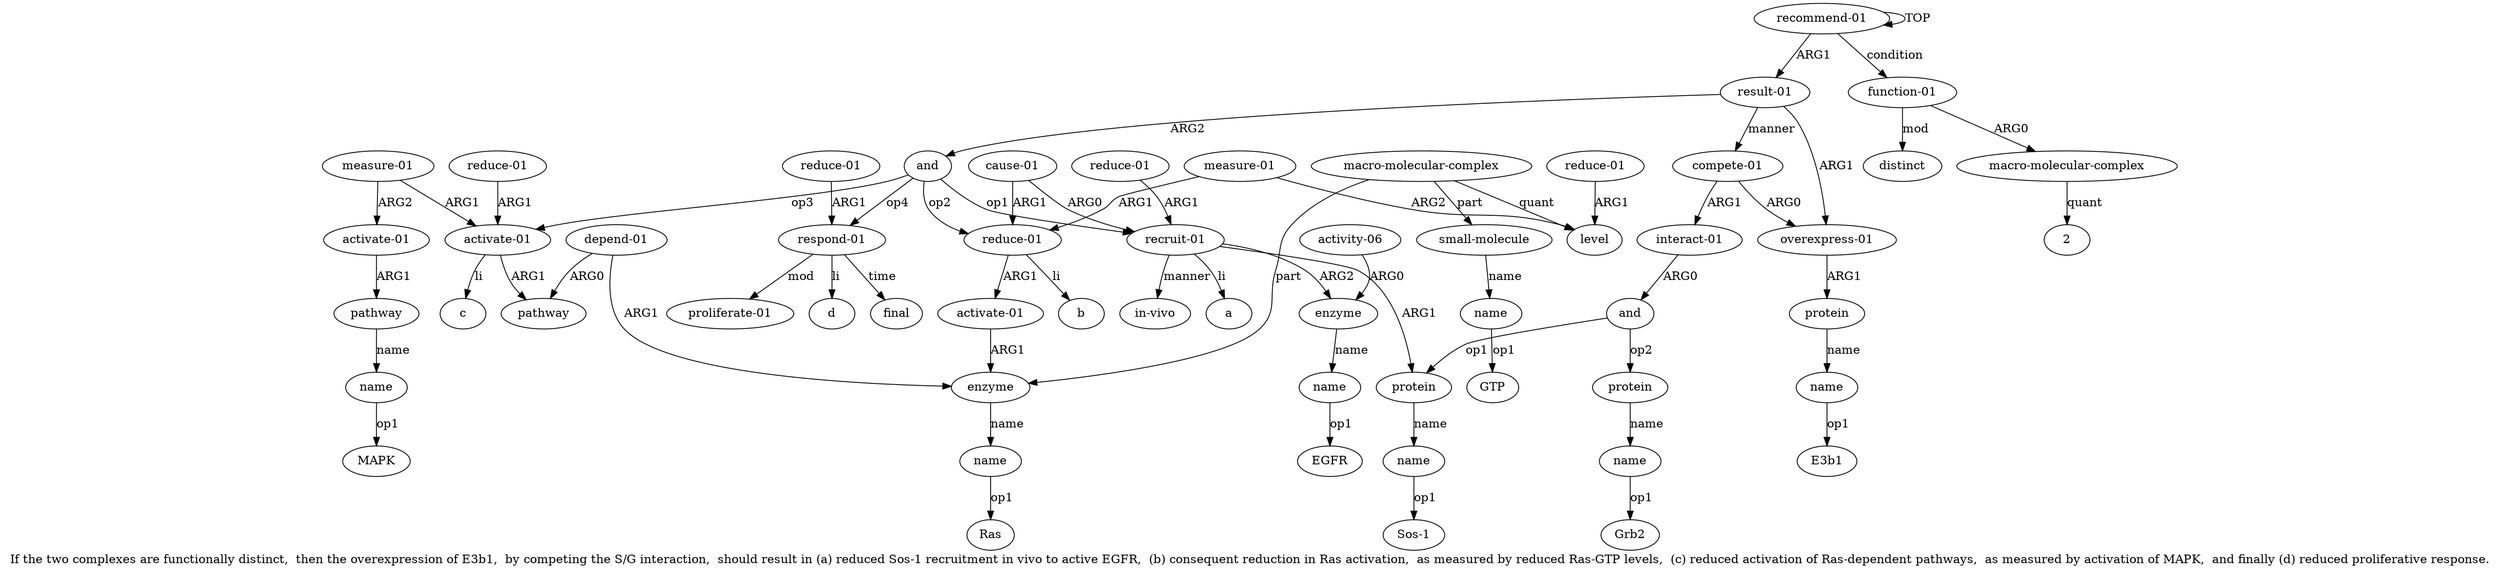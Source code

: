 digraph  {
	graph [label="If the two complexes are functionally distinct,  then the overexpression of E3b1,  by competing the S/G interaction,  should result \
in (a) reduced Sos-1 recruitment in vivo to active EGFR,  (b) consequent reduction in Ras activation,  as measured by reduced Ras-GTP \
levels,  (c) reduced activation of Ras-dependent pathways,  as measured by activation of MAPK,  and finally (d) reduced proliferative \
response."];
	node [label="\N"];
	a20	 [color=black,
		gold_ind=20,
		gold_label="macro-molecular-complex",
		label="macro-molecular-complex",
		test_ind=20,
		test_label="macro-molecular-complex"];
	a21	 [color=black,
		gold_ind=21,
		gold_label="small-molecule",
		label="small-molecule",
		test_ind=21,
		test_label="small-molecule"];
	a20 -> a21 [key=0,
	color=black,
	gold_label=part,
	label=part,
	test_label=part];
a15 [color=black,
	gold_ind=15,
	gold_label=enzyme,
	label=enzyme,
	test_ind=15,
	test_label=enzyme];
a20 -> a15 [key=0,
color=black,
gold_label=part,
label=part,
test_label=part];
a19 [color=black,
gold_ind=19,
gold_label=level,
label=level,
test_ind=19,
test_label=level];
a20 -> a19 [key=0,
color=black,
gold_label=quant,
label=quant,
test_label=quant];
a22 [color=black,
gold_ind=22,
gold_label=name,
label=name,
test_ind=22,
test_label=name];
a21 -> a22 [key=0,
color=black,
gold_label=name,
label=name,
test_label=name];
"a22 GTP" [color=black,
gold_ind=-1,
gold_label=GTP,
label=GTP,
test_ind=-1,
test_label=GTP];
a22 -> "a22 GTP" [key=0,
color=black,
gold_label=op1,
label=op1,
test_label=op1];
a23 [color=black,
gold_ind=23,
gold_label="reduce-01",
label="reduce-01",
test_ind=23,
test_label="reduce-01"];
a23 -> a19 [key=0,
color=black,
gold_label=ARG1,
label=ARG1,
test_label=ARG1];
a24 [color=black,
gold_ind=24,
gold_label=b,
label=b,
test_ind=24,
test_label=b];
a25 [color=black,
gold_ind=25,
gold_label="activate-01",
label="activate-01",
test_ind=25,
test_label="activate-01"];
a26 [color=black,
gold_ind=26,
gold_label=pathway,
label=pathway,
test_ind=26,
test_label=pathway];
a25 -> a26 [key=0,
color=black,
gold_label=ARG1,
label=ARG1,
test_label=ARG1];
a33 [color=black,
gold_ind=33,
gold_label=c,
label=c,
test_ind=33,
test_label=c];
a25 -> a33 [key=0,
color=black,
gold_label=li,
label=li,
test_label=li];
a27 [color=black,
gold_ind=27,
gold_label="depend-01",
label="depend-01",
test_ind=27,
test_label="depend-01"];
a27 -> a26 [key=0,
color=black,
gold_label=ARG0,
label=ARG0,
test_label=ARG0];
a27 -> a15 [key=0,
color=black,
gold_label=ARG1,
label=ARG1,
test_label=ARG1];
a28 [color=black,
gold_ind=28,
gold_label="reduce-01",
label="reduce-01",
test_ind=28,
test_label="reduce-01"];
a28 -> a25 [key=0,
color=black,
gold_label=ARG1,
label=ARG1,
test_label=ARG1];
a29 [color=black,
gold_ind=29,
gold_label="measure-01",
label="measure-01",
test_ind=29,
test_label="measure-01"];
a29 -> a25 [key=0,
color=black,
gold_label=ARG1,
label=ARG1,
test_label=ARG1];
a30 [color=black,
gold_ind=30,
gold_label="activate-01",
label="activate-01",
test_ind=30,
test_label="activate-01"];
a29 -> a30 [key=0,
color=black,
gold_label=ARG2,
label=ARG2,
test_label=ARG2];
a31 [color=black,
gold_ind=31,
gold_label=pathway,
label=pathway,
test_ind=31,
test_label=pathway];
a32 [color=black,
gold_ind=32,
gold_label=name,
label=name,
test_ind=32,
test_label=name];
a31 -> a32 [key=0,
color=black,
gold_label=name,
label=name,
test_label=name];
"a16 Ras" [color=black,
gold_ind=-1,
gold_label=Ras,
label=Ras,
test_ind=-1,
test_label=Ras];
a30 -> a31 [key=0,
color=black,
gold_label=ARG1,
label=ARG1,
test_label=ARG1];
a37 [color=black,
gold_ind=37,
gold_label=final,
label=final,
test_ind=37,
test_label=final];
"a45 Grb2" [color=black,
gold_ind=-1,
gold_label=Grb2,
label=Grb2,
test_ind=-1,
test_label=Grb2];
a36 [color=black,
gold_ind=36,
gold_label="proliferate-01",
label="proliferate-01",
test_ind=36,
test_label="proliferate-01"];
a35 [color=black,
gold_ind=35,
gold_label="reduce-01",
label="reduce-01",
test_ind=35,
test_label="reduce-01"];
a34 [color=black,
gold_ind=34,
gold_label="respond-01",
label="respond-01",
test_ind=34,
test_label="respond-01"];
a35 -> a34 [key=0,
color=black,
gold_label=ARG1,
label=ARG1,
test_label=ARG1];
a34 -> a37 [key=0,
color=black,
gold_label=time,
label=time,
test_label=time];
a34 -> a36 [key=0,
color=black,
gold_label=mod,
label=mod,
test_label=mod];
a38 [color=black,
gold_ind=38,
gold_label=d,
label=d,
test_ind=38,
test_label=d];
a34 -> a38 [key=0,
color=black,
gold_label=li,
label=li,
test_label=li];
"a32 MAPK" [color=black,
gold_ind=-1,
gold_label=MAPK,
label=MAPK,
test_ind=-1,
test_label=MAPK];
"a4 E3b1" [color=black,
gold_ind=-1,
gold_label=E3b1,
label=E3b1,
test_ind=-1,
test_label=E3b1];
a32 -> "a32 MAPK" [key=0,
color=black,
gold_label=op1,
label=op1,
test_label=op1];
a16 [color=black,
gold_ind=16,
gold_label=name,
label=name,
test_ind=16,
test_label=name];
a15 -> a16 [key=0,
color=black,
gold_label=name,
label=name,
test_label=name];
a14 [color=black,
gold_ind=14,
gold_label="activate-01",
label="activate-01",
test_ind=14,
test_label="activate-01"];
a14 -> a15 [key=0,
color=black,
gold_label=ARG1,
label=ARG1,
test_label=ARG1];
a17 [color=black,
gold_ind=17,
gold_label="cause-01",
label="cause-01",
test_ind=17,
test_label="cause-01"];
a13 [color=black,
gold_ind=13,
gold_label="reduce-01",
label="reduce-01",
test_ind=13,
test_label="reduce-01"];
a17 -> a13 [key=0,
color=black,
gold_label=ARG1,
label=ARG1,
test_label=ARG1];
a6 [color=black,
gold_ind=6,
gold_label="recruit-01",
label="recruit-01",
test_ind=6,
test_label="recruit-01"];
a17 -> a6 [key=0,
color=black,
gold_label=ARG0,
label=ARG0,
test_label=ARG0];
a16 -> "a16 Ras" [key=0,
color=black,
gold_label=op1,
label=op1,
test_label=op1];
a11 [color=black,
gold_ind=11,
gold_label="in-vivo",
label="in-vivo",
test_ind=11,
test_label="in-vivo"];
a10 [color=black,
gold_ind=10,
gold_label="reduce-01",
label="reduce-01",
test_ind=10,
test_label="reduce-01"];
a10 -> a6 [key=0,
color=black,
gold_label=ARG1,
label=ARG1,
test_label=ARG1];
a13 -> a24 [key=0,
color=black,
gold_label=li,
label=li,
test_label=li];
a13 -> a14 [key=0,
color=black,
gold_label=ARG1,
label=ARG1,
test_label=ARG1];
a12 [color=black,
gold_ind=12,
gold_label=a,
label=a,
test_ind=12,
test_label=a];
a39 [color=black,
gold_ind=39,
gold_label="compete-01",
label="compete-01",
test_ind=39,
test_label="compete-01"];
a2 [color=black,
gold_ind=2,
gold_label="overexpress-01",
label="overexpress-01",
test_ind=2,
test_label="overexpress-01"];
a39 -> a2 [key=0,
color=black,
gold_label=ARG0,
label=ARG0,
test_label=ARG0];
a40 [color=black,
gold_ind=40,
gold_label="interact-01",
label="interact-01",
test_ind=40,
test_label="interact-01"];
a39 -> a40 [key=0,
color=black,
gold_label=ARG1,
label=ARG1,
test_label=ARG1];
a18 [color=black,
gold_ind=18,
gold_label="measure-01",
label="measure-01",
test_ind=18,
test_label="measure-01"];
a18 -> a13 [key=0,
color=black,
gold_label=ARG1,
label=ARG1,
test_label=ARG1];
a18 -> a19 [key=0,
color=black,
gold_label=ARG2,
label=ARG2,
test_label=ARG2];
"a8 EGFR" [color=black,
gold_ind=-1,
gold_label=EGFR,
label=EGFR,
test_ind=-1,
test_label=EGFR];
a1 [color=black,
gold_ind=1,
gold_label="result-01",
label="result-01",
test_ind=1,
test_label="result-01"];
a1 -> a39 [key=0,
color=black,
gold_label=manner,
label=manner,
test_label=manner];
a1 -> a2 [key=0,
color=black,
gold_label=ARG1,
label=ARG1,
test_label=ARG1];
a5 [color=black,
gold_ind=5,
gold_label=and,
label=and,
test_ind=5,
test_label=and];
a1 -> a5 [key=0,
color=black,
gold_label=ARG2,
label=ARG2,
test_label=ARG2];
a0 [color=black,
gold_ind=0,
gold_label="recommend-01",
label="recommend-01",
test_ind=0,
test_label="recommend-01"];
a0 -> a1 [key=0,
color=black,
gold_label=ARG1,
label=ARG1,
test_label=ARG1];
a0 -> a0 [key=0,
color=black,
gold_label=TOP,
label=TOP,
test_label=TOP];
a46 [color=black,
gold_ind=46,
gold_label="function-01",
label="function-01",
test_ind=46,
test_label="function-01"];
a0 -> a46 [key=0,
color=black,
gold_label=condition,
label=condition,
test_label=condition];
a3 [color=black,
gold_ind=3,
gold_label=protein,
label=protein,
test_ind=3,
test_label=protein];
a4 [color=black,
gold_ind=4,
gold_label=name,
label=name,
test_ind=4,
test_label=name];
a3 -> a4 [key=0,
color=black,
gold_label=name,
label=name,
test_label=name];
a2 -> a3 [key=0,
color=black,
gold_label=ARG1,
label=ARG1,
test_label=ARG1];
a5 -> a25 [key=0,
color=black,
gold_label=op3,
label=op3,
test_label=op3];
a5 -> a34 [key=0,
color=black,
gold_label=op4,
label=op4,
test_label=op4];
a5 -> a13 [key=0,
color=black,
gold_label=op2,
label=op2,
test_label=op2];
a5 -> a6 [key=0,
color=black,
gold_label=op1,
label=op1,
test_label=op1];
a4 -> "a4 E3b1" [key=0,
color=black,
gold_label=op1,
label=op1,
test_label=op1];
a7 [color=black,
gold_ind=7,
gold_label=enzyme,
label=enzyme,
test_ind=7,
test_label=enzyme];
a8 [color=black,
gold_ind=8,
gold_label=name,
label=name,
test_ind=8,
test_label=name];
a7 -> a8 [key=0,
color=black,
gold_label=name,
label=name,
test_label=name];
a6 -> a11 [key=0,
color=black,
gold_label=manner,
label=manner,
test_label=manner];
a6 -> a12 [key=0,
color=black,
gold_label=li,
label=li,
test_label=li];
a6 -> a7 [key=0,
color=black,
gold_label=ARG2,
label=ARG2,
test_label=ARG2];
a42 [color=black,
gold_ind=42,
gold_label=protein,
label=protein,
test_ind=42,
test_label=protein];
a6 -> a42 [key=0,
color=black,
gold_label=ARG1,
label=ARG1,
test_label=ARG1];
a9 [color=black,
gold_ind=9,
gold_label="activity-06",
label="activity-06",
test_ind=9,
test_label="activity-06"];
a9 -> a7 [key=0,
color=black,
gold_label=ARG0,
label=ARG0,
test_label=ARG0];
a8 -> "a8 EGFR" [key=0,
color=black,
gold_label=op1,
label=op1,
test_label=op1];
a47 [color=black,
gold_ind=47,
gold_label="macro-molecular-complex",
label="macro-molecular-complex",
test_ind=47,
test_label="macro-molecular-complex"];
a46 -> a47 [key=0,
color=black,
gold_label=ARG0,
label=ARG0,
test_label=ARG0];
a48 [color=black,
gold_ind=48,
gold_label=distinct,
label=distinct,
test_ind=48,
test_label=distinct];
a46 -> a48 [key=0,
color=black,
gold_label=mod,
label=mod,
test_label=mod];
"a47 2" [color=black,
gold_ind=-1,
gold_label=2,
label=2,
test_ind=-1,
test_label=2];
a47 -> "a47 2" [key=0,
color=black,
gold_label=quant,
label=quant,
test_label=quant];
a44 [color=black,
gold_ind=44,
gold_label=protein,
label=protein,
test_ind=44,
test_label=protein];
a45 [color=black,
gold_ind=45,
gold_label=name,
label=name,
test_ind=45,
test_label=name];
a44 -> a45 [key=0,
color=black,
gold_label=name,
label=name,
test_label=name];
a45 -> "a45 Grb2" [key=0,
color=black,
gold_label=op1,
label=op1,
test_label=op1];
a43 [color=black,
gold_ind=43,
gold_label=name,
label=name,
test_ind=43,
test_label=name];
a42 -> a43 [key=0,
color=black,
gold_label=name,
label=name,
test_label=name];
"a43 Sos-1" [color=black,
gold_ind=-1,
gold_label="Sos-1",
label="Sos-1",
test_ind=-1,
test_label="Sos-1"];
a43 -> "a43 Sos-1" [key=0,
color=black,
gold_label=op1,
label=op1,
test_label=op1];
a41 [color=black,
gold_ind=41,
gold_label=and,
label=and,
test_ind=41,
test_label=and];
a40 -> a41 [key=0,
color=black,
gold_label=ARG0,
label=ARG0,
test_label=ARG0];
a41 -> a44 [key=0,
color=black,
gold_label=op2,
label=op2,
test_label=op2];
a41 -> a42 [key=0,
color=black,
gold_label=op1,
label=op1,
test_label=op1];
}

